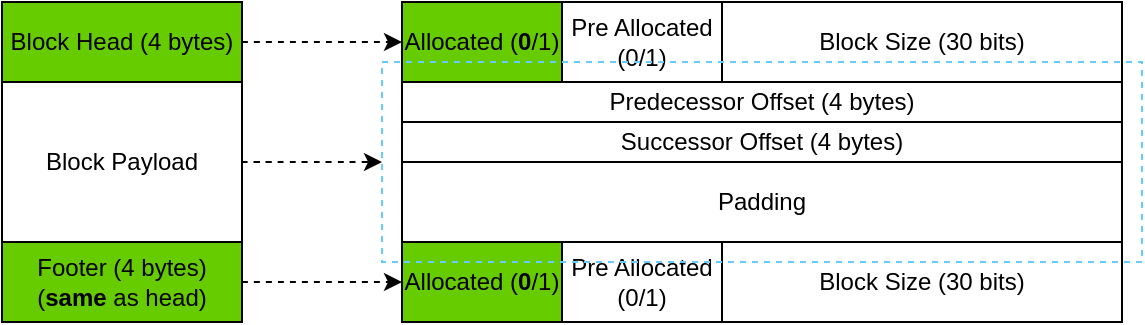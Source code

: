 <mxfile version="13.7.3" type="device"><diagram id="xZgESpvSb-MOfmQTAyCB" name="Page-1"><mxGraphModel dx="527" dy="478" grid="1" gridSize="10" guides="1" tooltips="1" connect="1" arrows="1" fold="1" page="1" pageScale="1" pageWidth="850" pageHeight="1100" math="0" shadow="0"><root><mxCell id="0"/><mxCell id="1" parent="0"/><mxCell id="y4_7pzfkzbR_PGgHVFwv-2" style="edgeStyle=orthogonalEdgeStyle;curved=1;orthogonalLoop=1;jettySize=auto;html=1;entryX=0;entryY=0.5;entryDx=0;entryDy=0;dashed=1;" edge="1" parent="1" source="DuLN0QTXojUu5U8a3am--1" target="y4_7pzfkzbR_PGgHVFwv-1"><mxGeometry relative="1" as="geometry"/></mxCell><mxCell id="DuLN0QTXojUu5U8a3am--1" value="Block Payload" style="rounded=0;whiteSpace=wrap;html=1;" parent="1" vertex="1"><mxGeometry y="40" width="120" height="80" as="geometry"/></mxCell><mxCell id="DuLN0QTXojUu5U8a3am--9" value="" style="edgeStyle=orthogonalEdgeStyle;orthogonalLoop=1;jettySize=auto;html=1;dashed=1;curved=1;" parent="1" source="DuLN0QTXojUu5U8a3am--2" target="DuLN0QTXojUu5U8a3am--8" edge="1"><mxGeometry relative="1" as="geometry"/></mxCell><mxCell id="DuLN0QTXojUu5U8a3am--2" value="Block Head (4 bytes)" style="rounded=0;whiteSpace=wrap;html=1;fillColor=#66cc00;" parent="1" vertex="1"><mxGeometry width="120" height="40" as="geometry"/></mxCell><mxCell id="DuLN0QTXojUu5U8a3am--8" value="Allocated (&lt;b&gt;0&lt;/b&gt;/1)" style="rounded=0;whiteSpace=wrap;html=1;fillColor=#66cc00;" parent="1" vertex="1"><mxGeometry x="200" width="80" height="40" as="geometry"/></mxCell><mxCell id="DuLN0QTXojUu5U8a3am--10" value="Pre Allocated (0/1)" style="rounded=0;whiteSpace=wrap;html=1;" parent="1" vertex="1"><mxGeometry x="280" width="80" height="40" as="geometry"/></mxCell><mxCell id="DuLN0QTXojUu5U8a3am--11" value="Block Size (30 bits)" style="rounded=0;whiteSpace=wrap;html=1;" parent="1" vertex="1"><mxGeometry x="360" width="200" height="40" as="geometry"/></mxCell><mxCell id="DuLN0QTXojUu5U8a3am--12" value="Predecessor Offset (4 bytes)" style="rounded=0;whiteSpace=wrap;html=1;" parent="1" vertex="1"><mxGeometry x="200" y="40" width="360" height="20" as="geometry"/></mxCell><mxCell id="DuLN0QTXojUu5U8a3am--14" value="Padding" style="rounded=0;whiteSpace=wrap;html=1;" parent="1" vertex="1"><mxGeometry x="200" y="80" width="360" height="40" as="geometry"/></mxCell><mxCell id="DuLN0QTXojUu5U8a3am--16" value="Successor Offset (4 bytes)" style="rounded=0;whiteSpace=wrap;html=1;" parent="1" vertex="1"><mxGeometry x="200" y="60" width="360" height="20" as="geometry"/></mxCell><mxCell id="DuLN0QTXojUu5U8a3am--21" style="edgeStyle=orthogonalEdgeStyle;orthogonalLoop=1;jettySize=auto;html=1;dashed=1;curved=1;" parent="1" source="DuLN0QTXojUu5U8a3am--17" target="DuLN0QTXojUu5U8a3am--20" edge="1"><mxGeometry relative="1" as="geometry"/></mxCell><mxCell id="DuLN0QTXojUu5U8a3am--17" value="Footer (4 bytes) (&lt;b&gt;same&lt;/b&gt; as head)" style="rounded=0;whiteSpace=wrap;html=1;fillColor=#66cc00;" parent="1" vertex="1"><mxGeometry y="120" width="120" height="40" as="geometry"/></mxCell><mxCell id="DuLN0QTXojUu5U8a3am--18" value="Block Size (30 bits)" style="rounded=0;whiteSpace=wrap;html=1;" parent="1" vertex="1"><mxGeometry x="360" y="120" width="200" height="40" as="geometry"/></mxCell><mxCell id="DuLN0QTXojUu5U8a3am--19" value="Pre Allocated (0/1)" style="rounded=0;whiteSpace=wrap;html=1;" parent="1" vertex="1"><mxGeometry x="280" y="120" width="80" height="40" as="geometry"/></mxCell><mxCell id="DuLN0QTXojUu5U8a3am--20" value="Allocated (&lt;b&gt;0&lt;/b&gt;/1)" style="rounded=0;whiteSpace=wrap;html=1;fillColor=#66cc00;" parent="1" vertex="1"><mxGeometry x="200" y="120" width="80" height="40" as="geometry"/></mxCell><mxCell id="y4_7pzfkzbR_PGgHVFwv-1" value="" style="rounded=0;whiteSpace=wrap;html=1;fillColor=none;strokeColor=#66CCFF;dashed=1;" vertex="1" parent="1"><mxGeometry x="190" y="30" width="380" height="100" as="geometry"/></mxCell></root></mxGraphModel></diagram></mxfile>